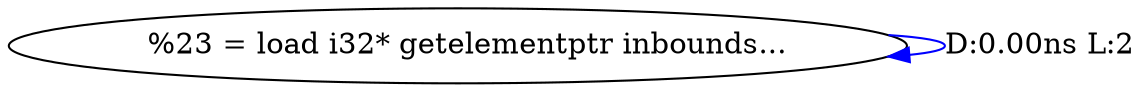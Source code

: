 digraph {
Node0x3e72bc0[label="  %23 = load i32* getelementptr inbounds..."];
Node0x3e72bc0 -> Node0x3e72bc0[label="D:0.00ns L:2",color=blue];
}

